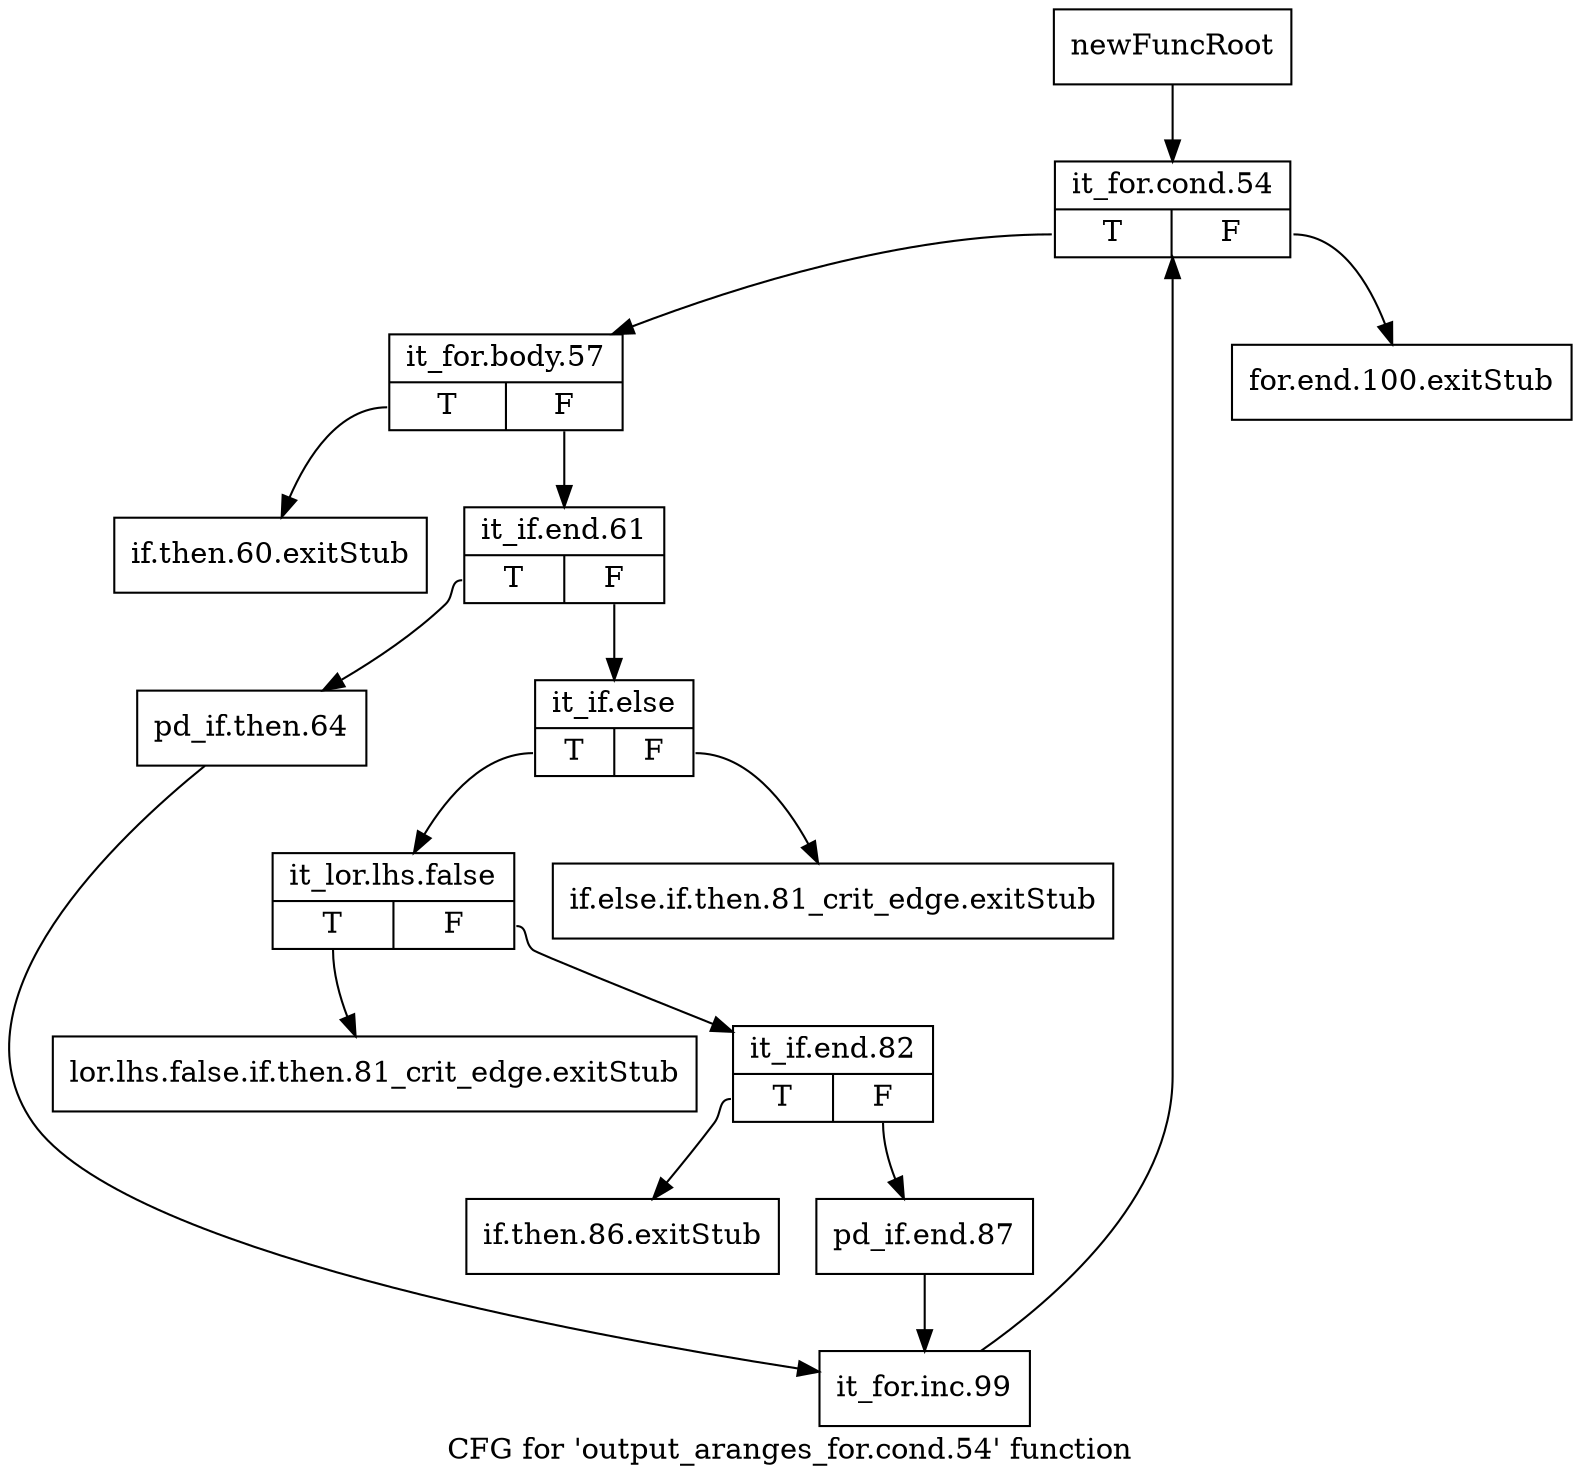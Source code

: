 digraph "CFG for 'output_aranges_for.cond.54' function" {
	label="CFG for 'output_aranges_for.cond.54' function";

	Node0xabf74b0 [shape=record,label="{newFuncRoot}"];
	Node0xabf74b0 -> Node0xabf7690;
	Node0xabf7500 [shape=record,label="{for.end.100.exitStub}"];
	Node0xabf7550 [shape=record,label="{if.then.60.exitStub}"];
	Node0xabf75a0 [shape=record,label="{if.else.if.then.81_crit_edge.exitStub}"];
	Node0xabf75f0 [shape=record,label="{lor.lhs.false.if.then.81_crit_edge.exitStub}"];
	Node0xabf7640 [shape=record,label="{if.then.86.exitStub}"];
	Node0xabf7690 [shape=record,label="{it_for.cond.54|{<s0>T|<s1>F}}"];
	Node0xabf7690:s0 -> Node0xabf76e0;
	Node0xabf7690:s1 -> Node0xabf7500;
	Node0xabf76e0 [shape=record,label="{it_for.body.57|{<s0>T|<s1>F}}"];
	Node0xabf76e0:s0 -> Node0xabf7550;
	Node0xabf76e0:s1 -> Node0xabf7730;
	Node0xabf7730 [shape=record,label="{it_if.end.61|{<s0>T|<s1>F}}"];
	Node0xabf7730:s0 -> Node0xabf78c0;
	Node0xabf7730:s1 -> Node0xabf7780;
	Node0xabf7780 [shape=record,label="{it_if.else|{<s0>T|<s1>F}}"];
	Node0xabf7780:s0 -> Node0xabf77d0;
	Node0xabf7780:s1 -> Node0xabf75a0;
	Node0xabf77d0 [shape=record,label="{it_lor.lhs.false|{<s0>T|<s1>F}}"];
	Node0xabf77d0:s0 -> Node0xabf75f0;
	Node0xabf77d0:s1 -> Node0xabf7820;
	Node0xabf7820 [shape=record,label="{it_if.end.82|{<s0>T|<s1>F}}"];
	Node0xabf7820:s0 -> Node0xabf7640;
	Node0xabf7820:s1 -> Node0xabf7870;
	Node0xabf7870 [shape=record,label="{pd_if.end.87}"];
	Node0xabf7870 -> Node0xabf7910;
	Node0xabf78c0 [shape=record,label="{pd_if.then.64}"];
	Node0xabf78c0 -> Node0xabf7910;
	Node0xabf7910 [shape=record,label="{it_for.inc.99}"];
	Node0xabf7910 -> Node0xabf7690;
}
